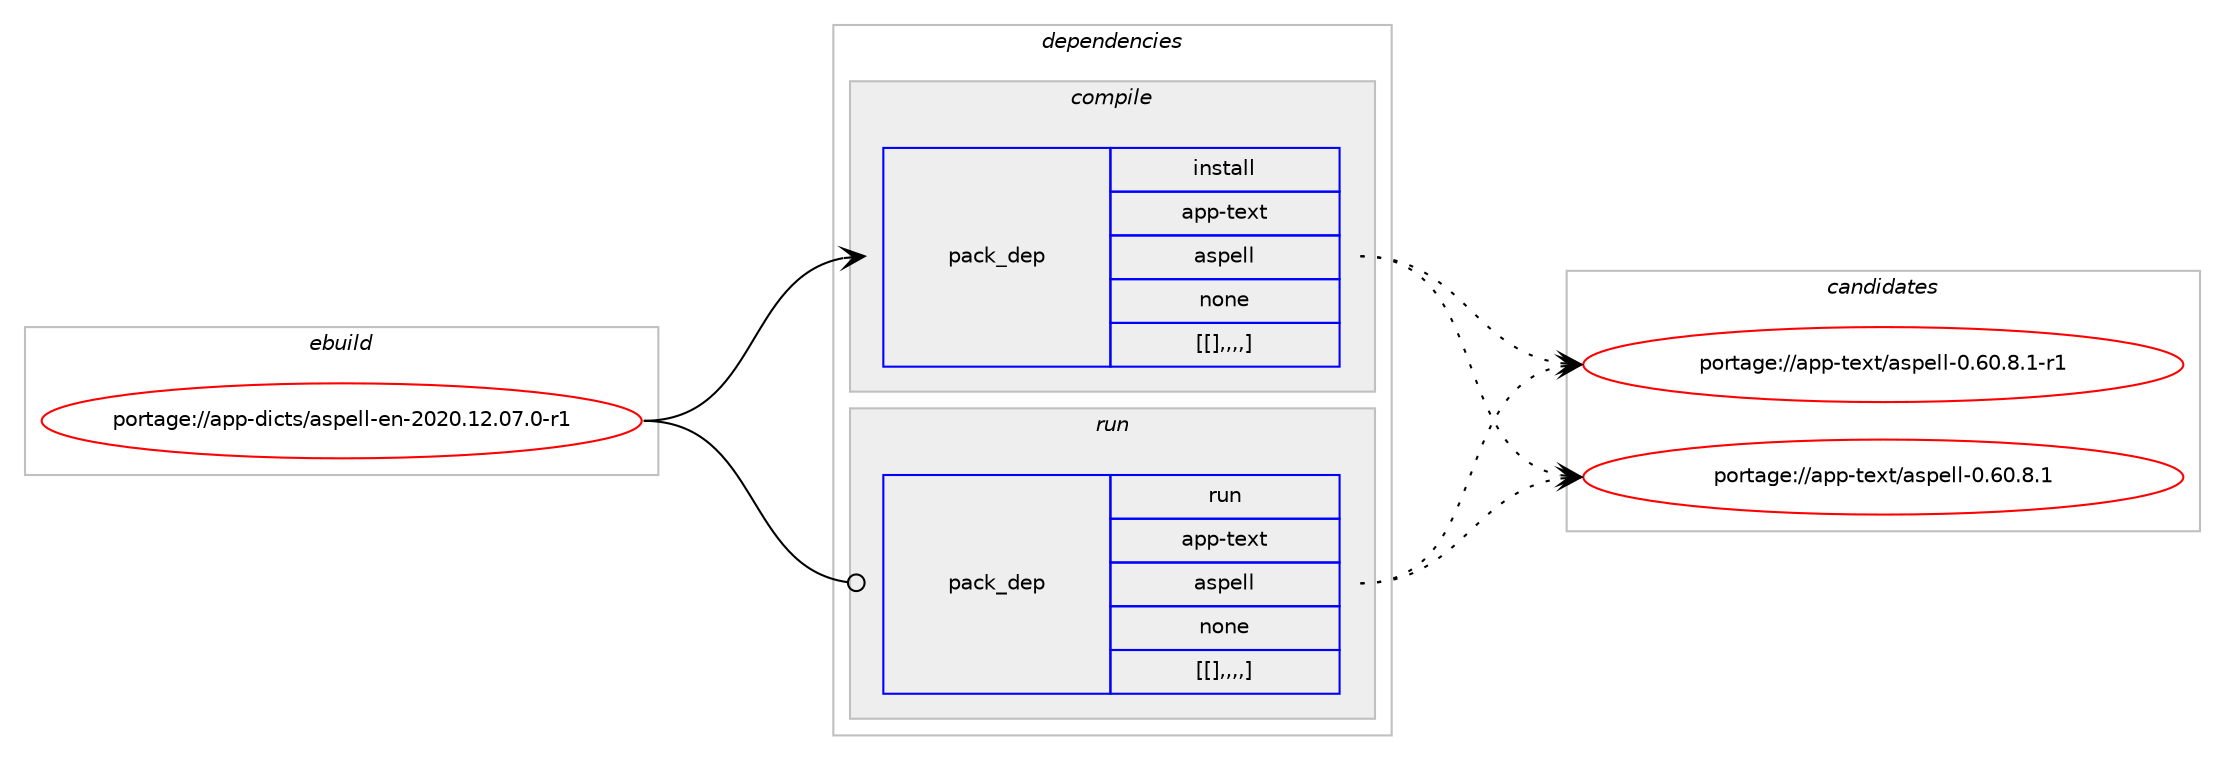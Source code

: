 digraph prolog {

# *************
# Graph options
# *************

newrank=true;
concentrate=true;
compound=true;
graph [rankdir=LR,fontname=Helvetica,fontsize=10,ranksep=1.5];#, ranksep=2.5, nodesep=0.2];
edge  [arrowhead=vee];
node  [fontname=Helvetica,fontsize=10];

# **********
# The ebuild
# **********

subgraph cluster_leftcol {
color=gray;
label=<<i>ebuild</i>>;
id [label="portage://app-dicts/aspell-en-2020.12.07.0-r1", color=red, width=4, href="../app-dicts/aspell-en-2020.12.07.0-r1.svg"];
}

# ****************
# The dependencies
# ****************

subgraph cluster_midcol {
color=gray;
label=<<i>dependencies</i>>;
subgraph cluster_compile {
fillcolor="#eeeeee";
style=filled;
label=<<i>compile</i>>;
subgraph pack11106 {
dependency15228 [label=<<TABLE BORDER="0" CELLBORDER="1" CELLSPACING="0" CELLPADDING="4" WIDTH="220"><TR><TD ROWSPAN="6" CELLPADDING="30">pack_dep</TD></TR><TR><TD WIDTH="110">install</TD></TR><TR><TD>app-text</TD></TR><TR><TD>aspell</TD></TR><TR><TD>none</TD></TR><TR><TD>[[],,,,]</TD></TR></TABLE>>, shape=none, color=blue];
}
id:e -> dependency15228:w [weight=20,style="solid",arrowhead="vee"];
}
subgraph cluster_compileandrun {
fillcolor="#eeeeee";
style=filled;
label=<<i>compile and run</i>>;
}
subgraph cluster_run {
fillcolor="#eeeeee";
style=filled;
label=<<i>run</i>>;
subgraph pack11107 {
dependency15229 [label=<<TABLE BORDER="0" CELLBORDER="1" CELLSPACING="0" CELLPADDING="4" WIDTH="220"><TR><TD ROWSPAN="6" CELLPADDING="30">pack_dep</TD></TR><TR><TD WIDTH="110">run</TD></TR><TR><TD>app-text</TD></TR><TR><TD>aspell</TD></TR><TR><TD>none</TD></TR><TR><TD>[[],,,,]</TD></TR></TABLE>>, shape=none, color=blue];
}
id:e -> dependency15229:w [weight=20,style="solid",arrowhead="odot"];
}
}

# **************
# The candidates
# **************

subgraph cluster_choices {
rank=same;
color=gray;
label=<<i>candidates</i>>;

subgraph choice11106 {
color=black;
nodesep=1;
choice971121124511610112011647971151121011081084548465448465646494511449 [label="portage://app-text/aspell-0.60.8.1-r1", color=red, width=4,href="../app-text/aspell-0.60.8.1-r1.svg"];
choice97112112451161011201164797115112101108108454846544846564649 [label="portage://app-text/aspell-0.60.8.1", color=red, width=4,href="../app-text/aspell-0.60.8.1.svg"];
dependency15228:e -> choice971121124511610112011647971151121011081084548465448465646494511449:w [style=dotted,weight="100"];
dependency15228:e -> choice97112112451161011201164797115112101108108454846544846564649:w [style=dotted,weight="100"];
}
subgraph choice11107 {
color=black;
nodesep=1;
choice971121124511610112011647971151121011081084548465448465646494511449 [label="portage://app-text/aspell-0.60.8.1-r1", color=red, width=4,href="../app-text/aspell-0.60.8.1-r1.svg"];
choice97112112451161011201164797115112101108108454846544846564649 [label="portage://app-text/aspell-0.60.8.1", color=red, width=4,href="../app-text/aspell-0.60.8.1.svg"];
dependency15229:e -> choice971121124511610112011647971151121011081084548465448465646494511449:w [style=dotted,weight="100"];
dependency15229:e -> choice97112112451161011201164797115112101108108454846544846564649:w [style=dotted,weight="100"];
}
}

}
